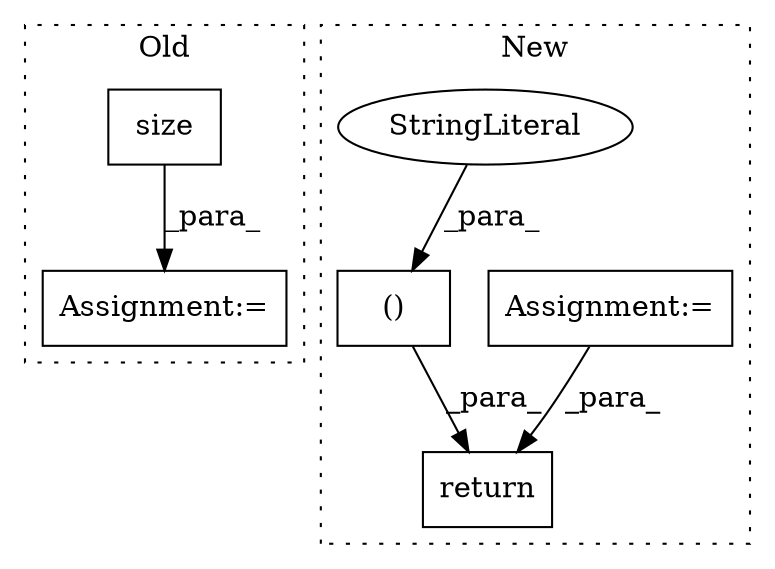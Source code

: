 digraph G {
subgraph cluster0 {
1 [label="size" a="32" s="8883,8889" l="5,1" shape="box"];
4 [label="Assignment:=" a="7" s="9081" l="1" shape="box"];
label = "Old";
style="dotted";
}
subgraph cluster1 {
2 [label="return" a="41" s="9118" l="7" shape="box"];
3 [label="Assignment:=" a="7" s="8804" l="1" shape="box"];
5 [label="()" a="106" s="9141" l="33" shape="box"];
6 [label="StringLiteral" a="45" s="9141" l="16" shape="ellipse"];
label = "New";
style="dotted";
}
1 -> 4 [label="_para_"];
3 -> 2 [label="_para_"];
5 -> 2 [label="_para_"];
6 -> 5 [label="_para_"];
}
